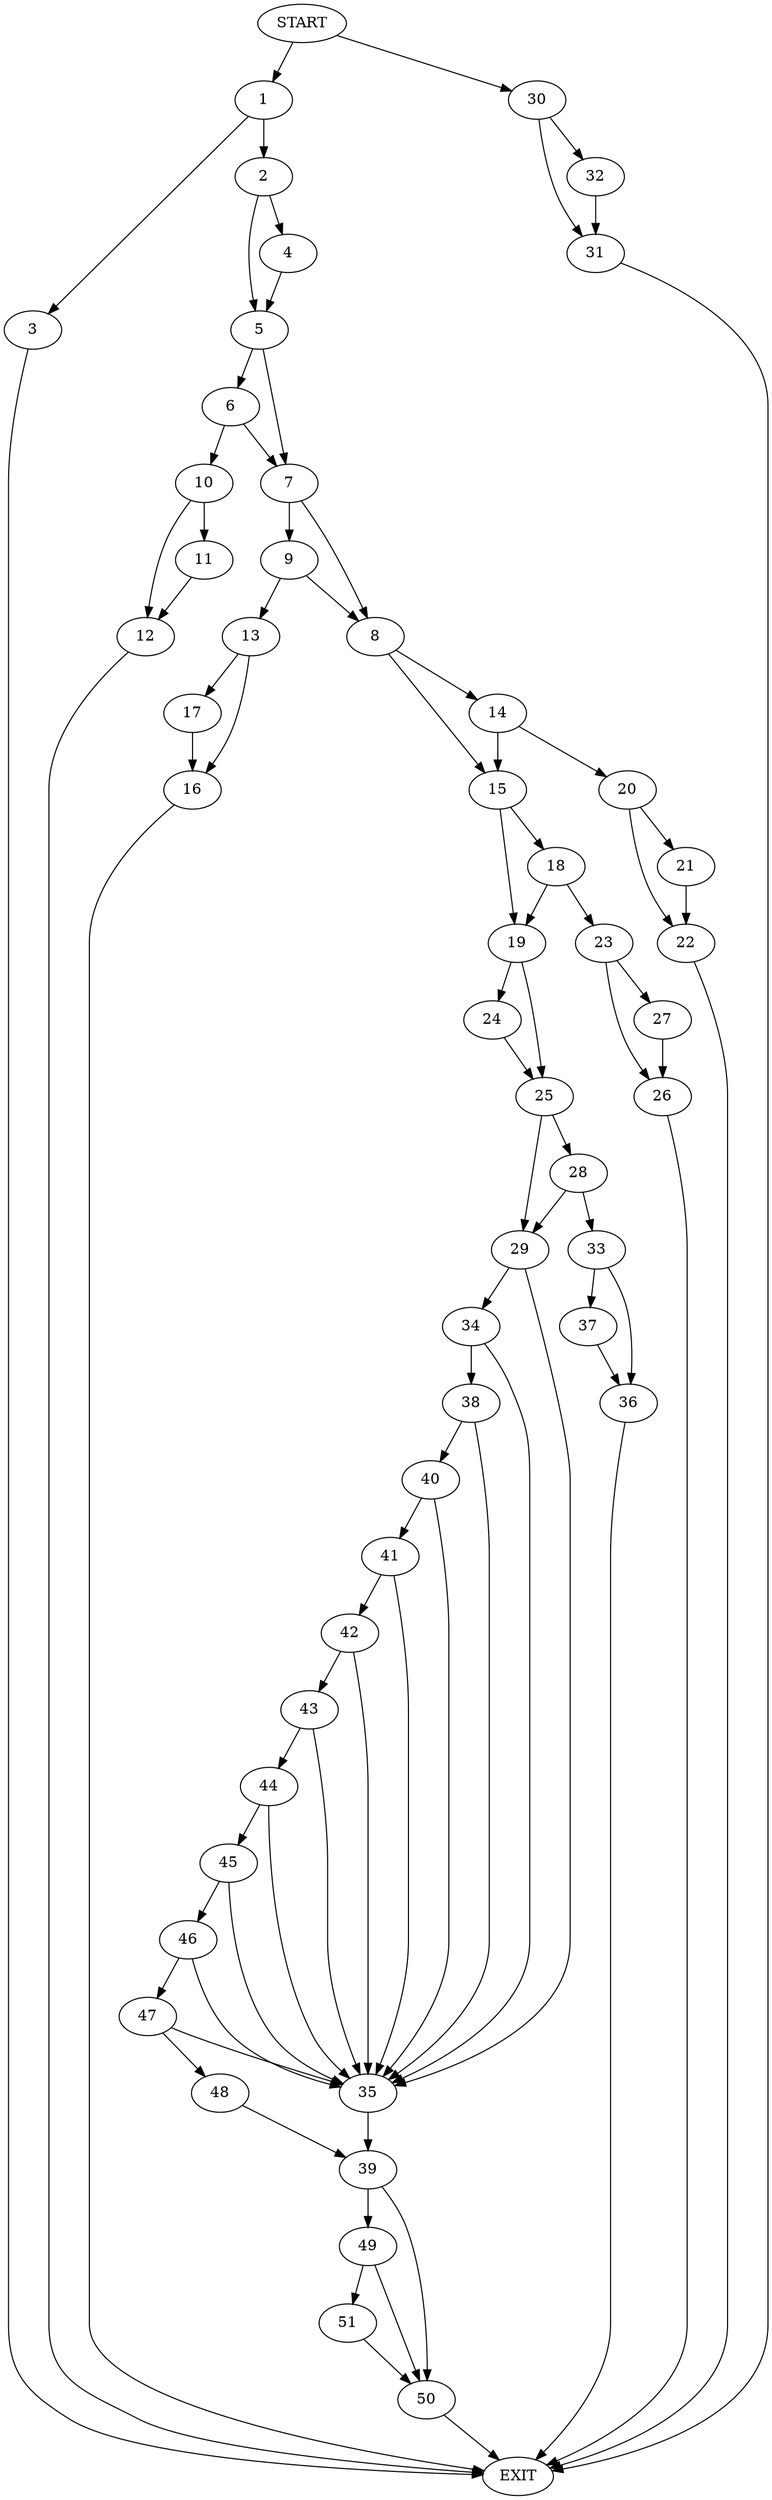 digraph {
0 [label="START"]
52 [label="EXIT"]
0 -> 1
1 -> 2
1 -> 3
3 -> 52
2 -> 4
2 -> 5
4 -> 5
5 -> 6
5 -> 7
7 -> 8
7 -> 9
6 -> 10
6 -> 7
10 -> 11
10 -> 12
11 -> 12
12 -> 52
9 -> 8
9 -> 13
8 -> 14
8 -> 15
13 -> 16
13 -> 17
16 -> 52
17 -> 16
15 -> 18
15 -> 19
14 -> 20
14 -> 15
20 -> 21
20 -> 22
22 -> 52
21 -> 22
18 -> 23
18 -> 19
19 -> 24
19 -> 25
23 -> 26
23 -> 27
26 -> 52
27 -> 26
24 -> 25
25 -> 28
25 -> 29
0 -> 30
30 -> 31
30 -> 32
32 -> 31
31 -> 52
28 -> 33
28 -> 29
29 -> 34
29 -> 35
33 -> 36
33 -> 37
37 -> 36
36 -> 52
34 -> 38
34 -> 35
35 -> 39
38 -> 40
38 -> 35
40 -> 41
40 -> 35
41 -> 35
41 -> 42
42 -> 43
42 -> 35
43 -> 35
43 -> 44
44 -> 35
44 -> 45
45 -> 46
45 -> 35
46 -> 35
46 -> 47
47 -> 35
47 -> 48
48 -> 39
39 -> 49
39 -> 50
50 -> 52
49 -> 51
49 -> 50
51 -> 50
}
